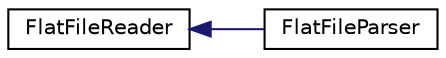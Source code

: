 digraph "Graphical Class Hierarchy"
{
  edge [fontname="Helvetica",fontsize="10",labelfontname="Helvetica",labelfontsize="10"];
  node [fontname="Helvetica",fontsize="10",shape=record];
  rankdir="LR";
  Node1 [label="FlatFileReader",height=0.2,width=0.4,color="black", fillcolor="white", style="filled",URL="$class_flat_file_reader.html",tooltip="Object that handles basic file IO operations such as enumerating files in a folder, opening files and loading file contents into strings. "];
  Node1 -> Node2 [dir="back",color="midnightblue",fontsize="10",style="solid",fontname="Helvetica"];
  Node2 [label="FlatFileParser",height=0.2,width=0.4,color="black", fillcolor="white", style="filled",URL="$class_flat_file_parser.html"];
}
